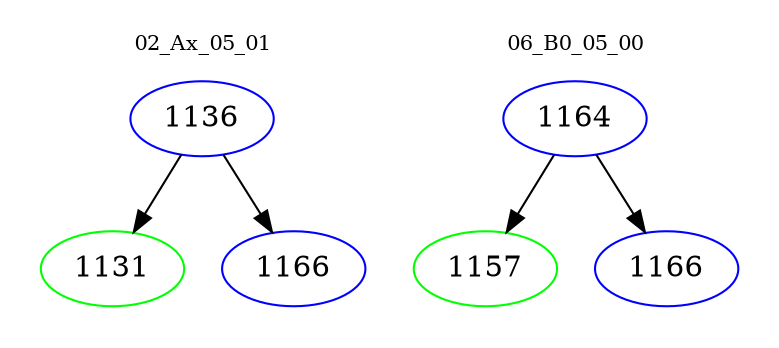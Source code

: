 digraph{
subgraph cluster_0 {
color = white
label = "02_Ax_05_01";
fontsize=10;
T0_1136 [label="1136", color="blue"]
T0_1136 -> T0_1131 [color="black"]
T0_1131 [label="1131", color="green"]
T0_1136 -> T0_1166 [color="black"]
T0_1166 [label="1166", color="blue"]
}
subgraph cluster_1 {
color = white
label = "06_B0_05_00";
fontsize=10;
T1_1164 [label="1164", color="blue"]
T1_1164 -> T1_1157 [color="black"]
T1_1157 [label="1157", color="green"]
T1_1164 -> T1_1166 [color="black"]
T1_1166 [label="1166", color="blue"]
}
}
